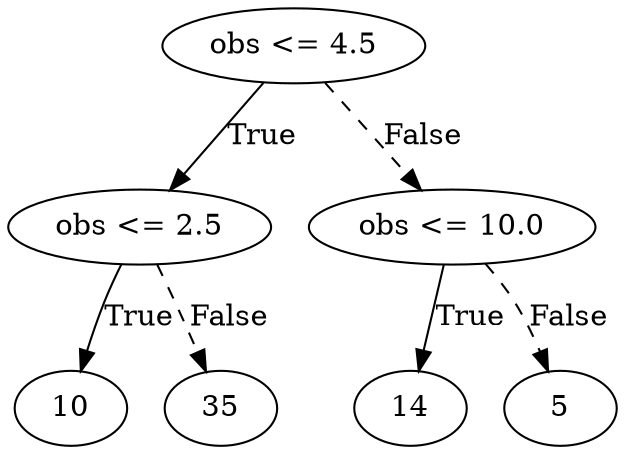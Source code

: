 digraph {
0 [label="obs <= 4.5"];
1 [label="obs <= 2.5"];
2 [label="10"];
1 -> 2 [label="True"];
3 [label="35"];
1 -> 3 [style="dashed", label="False"];
0 -> 1 [label="True"];
4 [label="obs <= 10.0"];
5 [label="14"];
4 -> 5 [label="True"];
6 [label="5"];
4 -> 6 [style="dashed", label="False"];
0 -> 4 [style="dashed", label="False"];

}